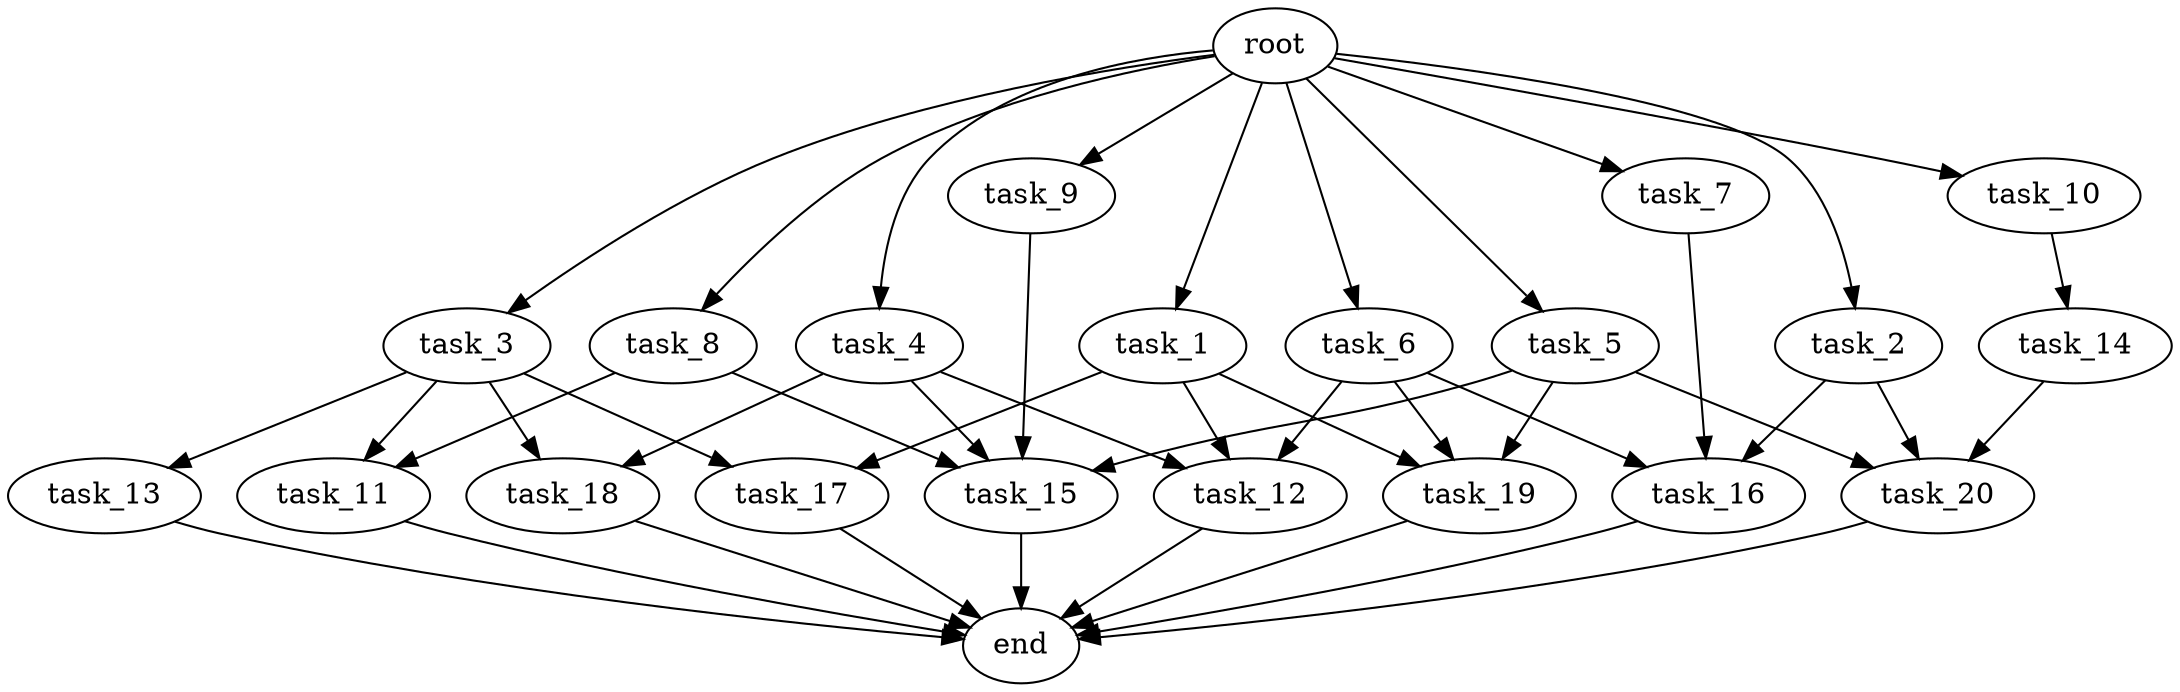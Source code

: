 digraph G {
  root [size="0.000000e+00"];
  task_1 [size="6.333727e+09"];
  task_2 [size="2.420970e+09"];
  task_3 [size="6.586971e+09"];
  task_4 [size="7.152649e+09"];
  task_5 [size="7.890979e+09"];
  task_6 [size="7.405774e+08"];
  task_7 [size="9.907015e+09"];
  task_8 [size="4.792868e+09"];
  task_9 [size="4.008650e+09"];
  task_10 [size="5.066620e+09"];
  task_11 [size="9.204001e+09"];
  task_12 [size="6.917397e+09"];
  task_13 [size="5.436908e+09"];
  task_14 [size="7.907418e+09"];
  task_15 [size="3.595935e+09"];
  task_16 [size="8.955120e+09"];
  task_17 [size="5.369523e+09"];
  task_18 [size="6.382165e+09"];
  task_19 [size="8.507344e+08"];
  task_20 [size="7.689772e+09"];
  end [size="0.000000e+00"];

  root -> task_1 [size="1.000000e-12"];
  root -> task_2 [size="1.000000e-12"];
  root -> task_3 [size="1.000000e-12"];
  root -> task_4 [size="1.000000e-12"];
  root -> task_5 [size="1.000000e-12"];
  root -> task_6 [size="1.000000e-12"];
  root -> task_7 [size="1.000000e-12"];
  root -> task_8 [size="1.000000e-12"];
  root -> task_9 [size="1.000000e-12"];
  root -> task_10 [size="1.000000e-12"];
  task_1 -> task_12 [size="2.305799e+08"];
  task_1 -> task_17 [size="2.684761e+08"];
  task_1 -> task_19 [size="2.835781e+07"];
  task_2 -> task_16 [size="2.985040e+08"];
  task_2 -> task_20 [size="2.563257e+08"];
  task_3 -> task_11 [size="4.602001e+08"];
  task_3 -> task_13 [size="5.436908e+08"];
  task_3 -> task_17 [size="2.684761e+08"];
  task_3 -> task_18 [size="3.191083e+08"];
  task_4 -> task_12 [size="2.305799e+08"];
  task_4 -> task_15 [size="8.989839e+07"];
  task_4 -> task_18 [size="3.191083e+08"];
  task_5 -> task_15 [size="8.989839e+07"];
  task_5 -> task_19 [size="2.835781e+07"];
  task_5 -> task_20 [size="2.563257e+08"];
  task_6 -> task_12 [size="2.305799e+08"];
  task_6 -> task_16 [size="2.985040e+08"];
  task_6 -> task_19 [size="2.835781e+07"];
  task_7 -> task_16 [size="2.985040e+08"];
  task_8 -> task_11 [size="4.602001e+08"];
  task_8 -> task_15 [size="8.989839e+07"];
  task_9 -> task_15 [size="8.989839e+07"];
  task_10 -> task_14 [size="7.907418e+08"];
  task_11 -> end [size="1.000000e-12"];
  task_12 -> end [size="1.000000e-12"];
  task_13 -> end [size="1.000000e-12"];
  task_14 -> task_20 [size="2.563257e+08"];
  task_15 -> end [size="1.000000e-12"];
  task_16 -> end [size="1.000000e-12"];
  task_17 -> end [size="1.000000e-12"];
  task_18 -> end [size="1.000000e-12"];
  task_19 -> end [size="1.000000e-12"];
  task_20 -> end [size="1.000000e-12"];
}

